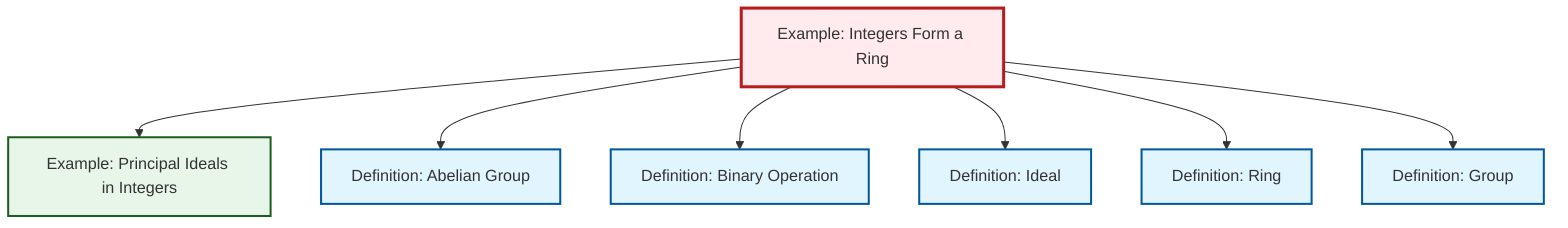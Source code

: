 graph TD
    classDef definition fill:#e1f5fe,stroke:#01579b,stroke-width:2px
    classDef theorem fill:#f3e5f5,stroke:#4a148c,stroke-width:2px
    classDef axiom fill:#fff3e0,stroke:#e65100,stroke-width:2px
    classDef example fill:#e8f5e9,stroke:#1b5e20,stroke-width:2px
    classDef current fill:#ffebee,stroke:#b71c1c,stroke-width:3px
    ex-integers-ring["Example: Integers Form a Ring"]:::example
    ex-principal-ideal["Example: Principal Ideals in Integers"]:::example
    def-binary-operation["Definition: Binary Operation"]:::definition
    def-abelian-group["Definition: Abelian Group"]:::definition
    def-group["Definition: Group"]:::definition
    def-ideal["Definition: Ideal"]:::definition
    def-ring["Definition: Ring"]:::definition
    ex-integers-ring --> ex-principal-ideal
    ex-integers-ring --> def-abelian-group
    ex-integers-ring --> def-binary-operation
    ex-integers-ring --> def-ideal
    ex-integers-ring --> def-ring
    ex-integers-ring --> def-group
    class ex-integers-ring current